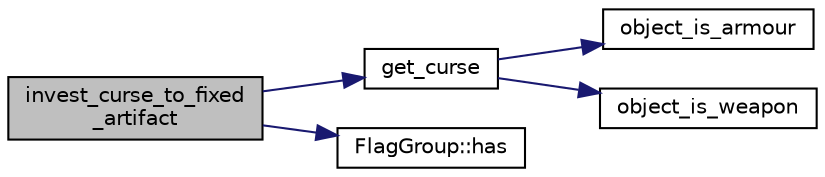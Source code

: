 digraph "invest_curse_to_fixed_artifact"
{
 // LATEX_PDF_SIZE
  edge [fontname="Helvetica",fontsize="10",labelfontname="Helvetica",labelfontsize="10"];
  node [fontname="Helvetica",fontsize="10",shape=record];
  rankdir="LR";
  Node1 [label="invest_curse_to_fixed\l_artifact",height=0.2,width=0.4,color="black", fillcolor="grey75", style="filled", fontcolor="black",tooltip=" "];
  Node1 -> Node2 [color="midnightblue",fontsize="10",style="solid",fontname="Helvetica"];
  Node2 [label="get_curse",height=0.2,width=0.4,color="black", fillcolor="white", style="filled",URL="$object-curse_8cpp.html#a749ffeeeaa9633e0b6300253e4bc9730",tooltip="アイテムに付加される可能性のある呪いを指定する。"];
  Node2 -> Node3 [color="midnightblue",fontsize="10",style="solid",fontname="Helvetica"];
  Node3 [label="object_is_armour",height=0.2,width=0.4,color="black", fillcolor="white", style="filled",URL="$hook-armor_8cpp.html#a678629dc55495987f60d45872e53a537",tooltip="オブジェクトが防具として装備できるかどうかを返す / Check if an object is armour"];
  Node2 -> Node4 [color="midnightblue",fontsize="10",style="solid",fontname="Helvetica"];
  Node4 [label="object_is_weapon",height=0.2,width=0.4,color="black", fillcolor="white", style="filled",URL="$hook-weapon_8cpp.html#a3c30f6f6fb14bece864e482c0080485c",tooltip="オブジェクトが武器として装備できるかどうかを返す / Check if an object is weapon (including bows and ammo)"];
  Node1 -> Node5 [color="midnightblue",fontsize="10",style="solid",fontname="Helvetica"];
  Node5 [label="FlagGroup::has",height=0.2,width=0.4,color="black", fillcolor="white", style="filled",URL="$class_flag_group.html#af4b7c3b723ab2fcccc5ad80100c69f97",tooltip="指定したフラグがONかOFFか調べる"];
}
